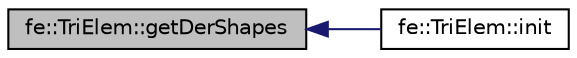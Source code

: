 digraph "fe::TriElem::getDerShapes"
{
  edge [fontname="Helvetica",fontsize="10",labelfontname="Helvetica",labelfontsize="10"];
  node [fontname="Helvetica",fontsize="10",shape=record];
  rankdir="LR";
  Node14 [label="fe::TriElem::getDerShapes",height=0.2,width=0.4,color="black", fillcolor="grey75", style="filled", fontcolor="black"];
  Node14 -> Node15 [dir="back",color="midnightblue",fontsize="10",style="solid",fontname="Helvetica"];
  Node15 [label="fe::TriElem::init",height=0.2,width=0.4,color="black", fillcolor="white", style="filled",URL="$classfe_1_1TriElem.html#ababf2fd56dbfa0d40e8808ee6526c5f2",tooltip="Compute the quadrature points for triangle element. "];
}
